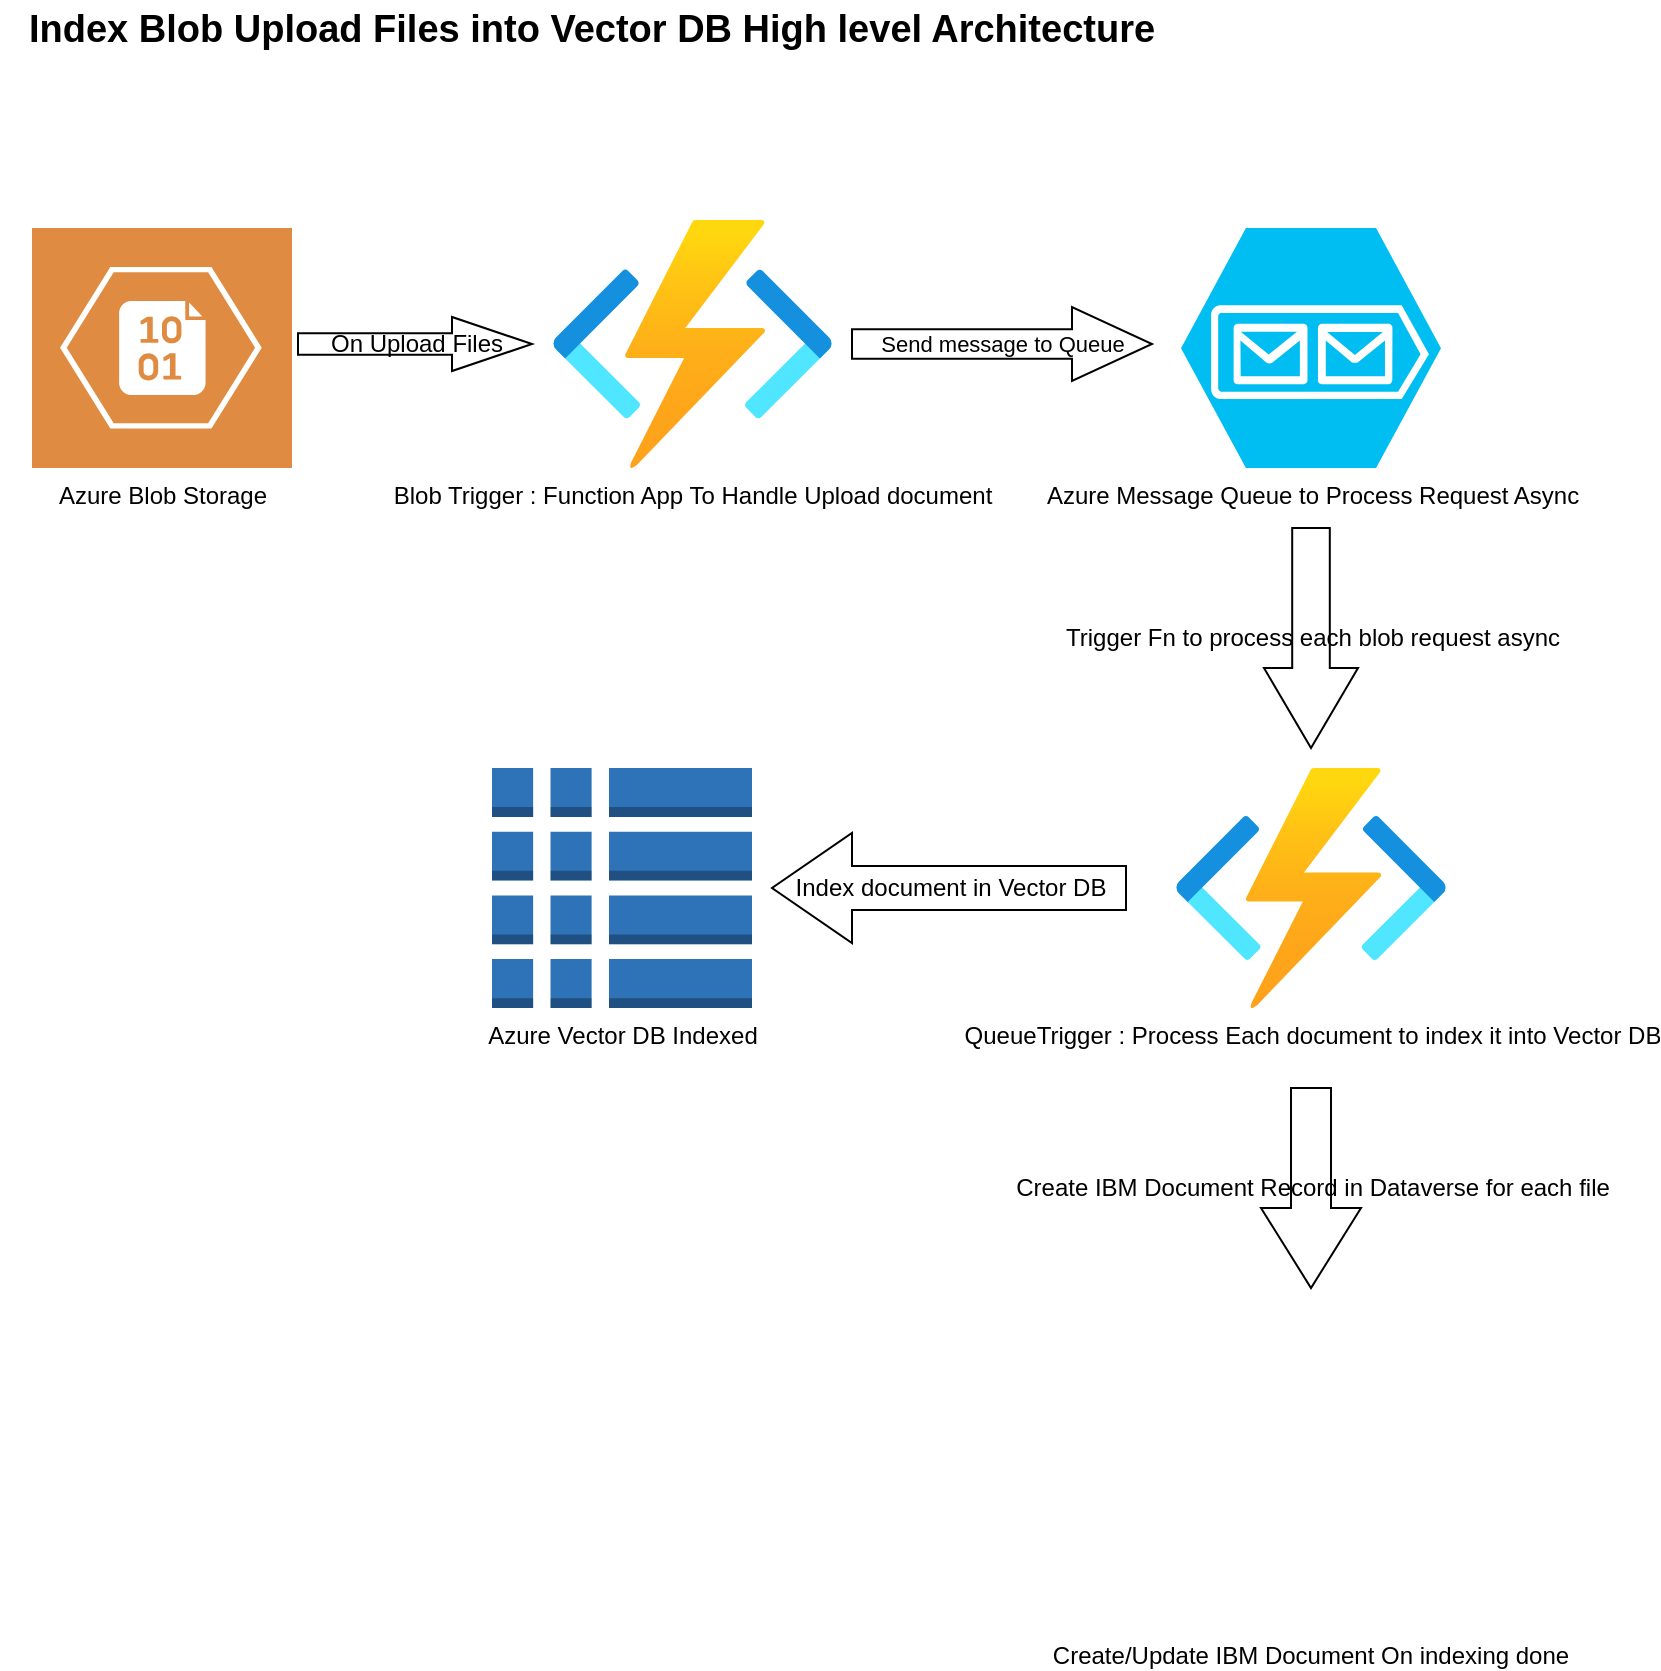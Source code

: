 <mxfile version="24.8.6">
  <diagram name="Page-1" id="tZGWbG2pw_UXOBvH1EGa">
    <mxGraphModel dx="1050" dy="1657" grid="1" gridSize="10" guides="1" tooltips="1" connect="1" arrows="1" fold="1" page="1" pageScale="1" pageWidth="850" pageHeight="1100" math="0" shadow="0">
      <root>
        <mxCell id="0" />
        <mxCell id="1" parent="0" />
        <mxCell id="Tx8oOLtblgim7wrRI2mb-1" value="Blob Trigger : Function App To Handle Upload document" style="image;aspect=fixed;html=1;points=[];align=center;fontSize=12;image=img/lib/azure2/compute/Function_Apps.svg;" parent="1" vertex="1">
          <mxGeometry x="280" y="-970" width="140.53" height="124" as="geometry" />
        </mxCell>
        <mxCell id="Tx8oOLtblgim7wrRI2mb-2" value="Azure Blob Storage" style="sketch=0;pointerEvents=1;shadow=0;dashed=0;html=1;strokeColor=none;fillColor=#DF8C42;labelPosition=center;verticalLabelPosition=bottom;verticalAlign=top;align=center;outlineConnect=0;shape=mxgraph.veeam2.azure_blob;" parent="1" vertex="1">
          <mxGeometry x="20" y="-966" width="130" height="120" as="geometry" />
        </mxCell>
        <mxCell id="Tx8oOLtblgim7wrRI2mb-3" value="Azure Message Queue to Process Request Async" style="verticalLabelPosition=bottom;html=1;verticalAlign=top;align=center;strokeColor=none;fillColor=#00BEF2;shape=mxgraph.azure.storage_queue;" parent="1" vertex="1">
          <mxGeometry x="594.5" y="-966" width="130" height="120" as="geometry" />
        </mxCell>
        <mxCell id="Tx8oOLtblgim7wrRI2mb-4" value="QueueTrigger : Process Each document to index it into Vector DB" style="image;aspect=fixed;html=1;points=[];align=center;fontSize=12;image=img/lib/azure2/compute/Function_Apps.svg;" parent="1" vertex="1">
          <mxGeometry x="591.5" y="-696" width="136" height="120" as="geometry" />
        </mxCell>
        <mxCell id="Tx8oOLtblgim7wrRI2mb-5" value="Azure Vector DB Indexed" style="outlineConnect=0;dashed=0;verticalLabelPosition=bottom;verticalAlign=top;align=center;html=1;shape=mxgraph.aws3.global_secondary_index;fillColor=#2E73B8;gradientColor=none;" parent="1" vertex="1">
          <mxGeometry x="250" y="-696" width="130" height="120" as="geometry" />
        </mxCell>
        <mxCell id="Tx8oOLtblgim7wrRI2mb-11" value="On Upload Files" style="html=1;shadow=0;dashed=0;align=center;verticalAlign=middle;shape=mxgraph.arrows2.arrow;dy=0.6;dx=40;notch=0;" parent="1" vertex="1">
          <mxGeometry x="153" y="-921.5" width="117" height="27" as="geometry" />
        </mxCell>
        <mxCell id="Tx8oOLtblgim7wrRI2mb-12" value="&lt;font style=&quot;font-size: 11px;&quot;&gt;Send message to Queue&lt;/font&gt;" style="html=1;shadow=0;dashed=0;align=center;verticalAlign=middle;shape=mxgraph.arrows2.arrow;dy=0.6;dx=40;notch=0;" parent="1" vertex="1">
          <mxGeometry x="430" y="-926.5" width="150" height="37" as="geometry" />
        </mxCell>
        <mxCell id="Tx8oOLtblgim7wrRI2mb-13" value="Trigger Fn to process each blob request async" style="html=1;shadow=0;dashed=0;align=center;verticalAlign=middle;shape=mxgraph.arrows2.arrow;dy=0.6;dx=40;direction=south;notch=0;" parent="1" vertex="1">
          <mxGeometry x="636" y="-816" width="47" height="110" as="geometry" />
        </mxCell>
        <mxCell id="Tx8oOLtblgim7wrRI2mb-14" value="Index document in Vector DB" style="html=1;shadow=0;dashed=0;align=center;verticalAlign=middle;shape=mxgraph.arrows2.arrow;dy=0.6;dx=40;flipH=1;notch=0;" parent="1" vertex="1">
          <mxGeometry x="390" y="-663.5" width="177" height="55" as="geometry" />
        </mxCell>
        <mxCell id="Tx8oOLtblgim7wrRI2mb-17" value="Create/Update IBM Document On indexing done" style="shape=image;verticalLabelPosition=bottom;labelBackgroundColor=default;verticalAlign=top;aspect=fixed;imageAspect=0;image=https://static.wixstatic.com/media/220bc8_15598e9f0b214d13a8c917af04a7701e~mv2.png/v1/fill/w_568,h_568,al_c,q_85,usm_0.66_1.00_0.01,enc_auto/220bc8_15598e9f0b214d13a8c917af04a7701e~mv2.png;" parent="1" vertex="1">
          <mxGeometry x="584.5" y="-416" width="150" height="150" as="geometry" />
        </mxCell>
        <mxCell id="Tx8oOLtblgim7wrRI2mb-18" value="Create IBM Document Record in Dataverse for each file" style="html=1;shadow=0;dashed=0;align=center;verticalAlign=middle;shape=mxgraph.arrows2.arrow;dy=0.6;dx=40;direction=south;notch=0;" parent="1" vertex="1">
          <mxGeometry x="634.5" y="-536" width="50" height="100" as="geometry" />
        </mxCell>
        <mxCell id="Tx8oOLtblgim7wrRI2mb-20" value="&lt;b&gt;&lt;font style=&quot;font-size: 19px;&quot;&gt;Index Blob Upload Files into Vector DB High level Architecture&lt;/font&gt;&lt;/b&gt;" style="text;html=1;align=center;verticalAlign=middle;whiteSpace=wrap;rounded=0;" parent="1" vertex="1">
          <mxGeometry x="4.5" y="-1080" width="590" height="30" as="geometry" />
        </mxCell>
      </root>
    </mxGraphModel>
  </diagram>
</mxfile>
